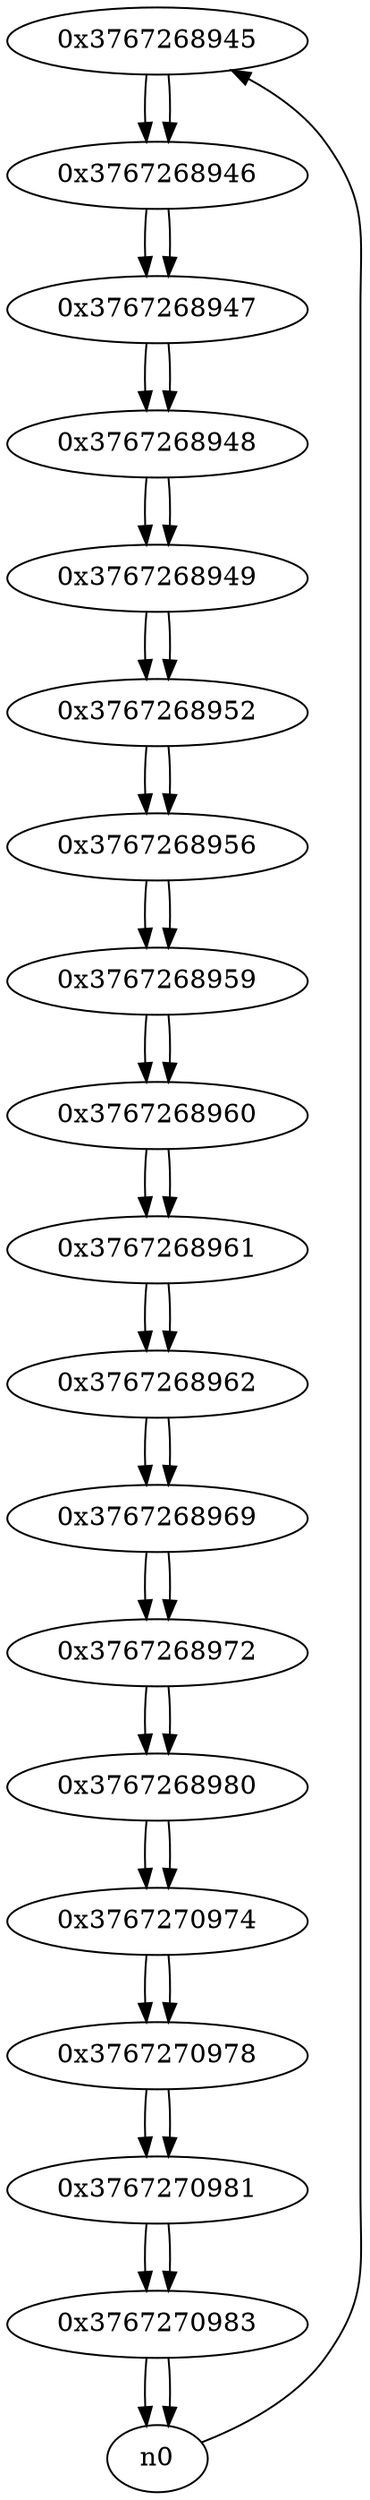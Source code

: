 digraph G{
/* nodes */
  n1 [label="0x3767268945"]
  n2 [label="0x3767268946"]
  n3 [label="0x3767268947"]
  n4 [label="0x3767268948"]
  n5 [label="0x3767268949"]
  n6 [label="0x3767268952"]
  n7 [label="0x3767268956"]
  n8 [label="0x3767268959"]
  n9 [label="0x3767268960"]
  n10 [label="0x3767268961"]
  n11 [label="0x3767268962"]
  n12 [label="0x3767268969"]
  n13 [label="0x3767268972"]
  n14 [label="0x3767268980"]
  n15 [label="0x3767270974"]
  n16 [label="0x3767270978"]
  n17 [label="0x3767270981"]
  n18 [label="0x3767270983"]
/* edges */
n1 -> n2;
n0 -> n1;
n2 -> n3;
n1 -> n2;
n3 -> n4;
n2 -> n3;
n4 -> n5;
n3 -> n4;
n5 -> n6;
n4 -> n5;
n6 -> n7;
n5 -> n6;
n7 -> n8;
n6 -> n7;
n8 -> n9;
n7 -> n8;
n9 -> n10;
n8 -> n9;
n10 -> n11;
n9 -> n10;
n11 -> n12;
n10 -> n11;
n12 -> n13;
n11 -> n12;
n13 -> n14;
n12 -> n13;
n14 -> n15;
n13 -> n14;
n15 -> n16;
n14 -> n15;
n16 -> n17;
n15 -> n16;
n17 -> n18;
n16 -> n17;
n18 -> n0;
n18 -> n0;
n17 -> n18;
}
